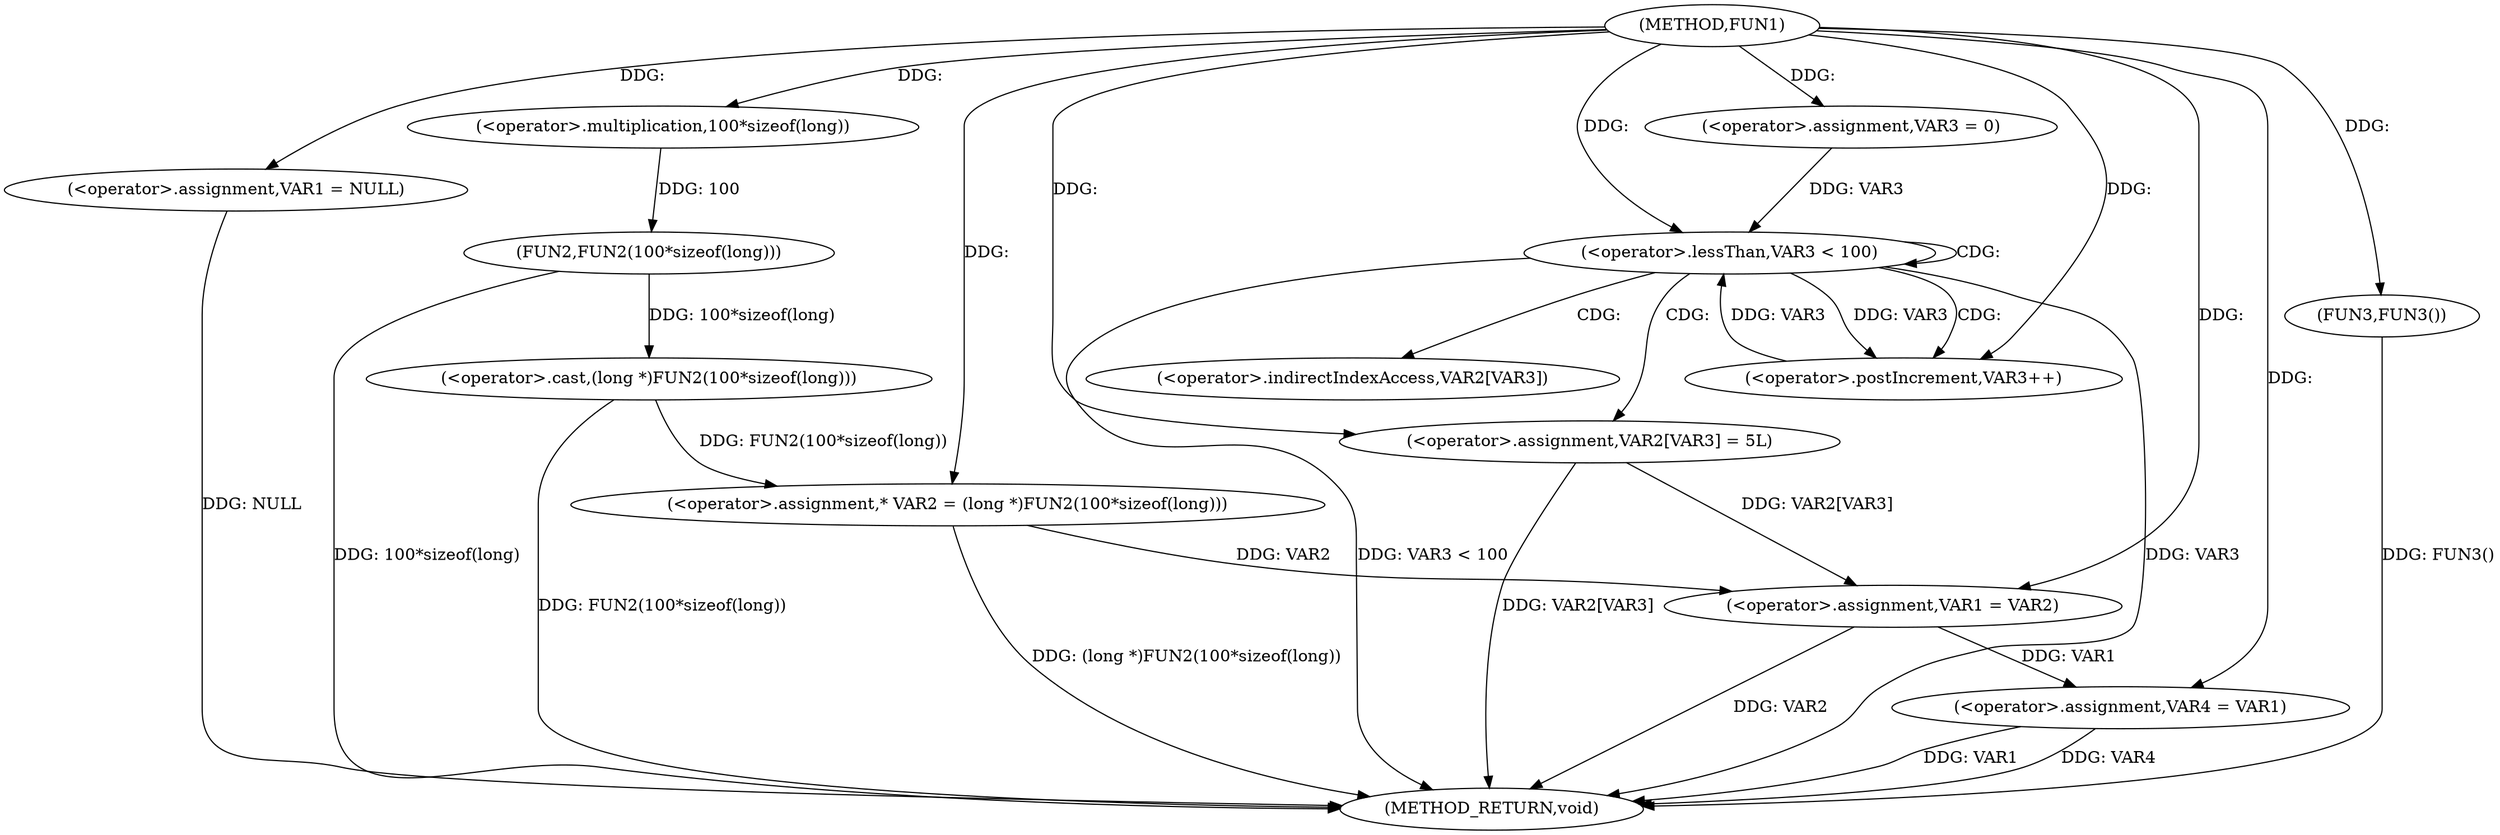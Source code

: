 digraph FUN1 {  
"1000100" [label = "(METHOD,FUN1)" ]
"1000141" [label = "(METHOD_RETURN,void)" ]
"1000103" [label = "(<operator>.assignment,VAR1 = NULL)" ]
"1000108" [label = "(<operator>.assignment,* VAR2 = (long *)FUN2(100*sizeof(long)))" ]
"1000110" [label = "(<operator>.cast,(long *)FUN2(100*sizeof(long)))" ]
"1000112" [label = "(FUN2,FUN2(100*sizeof(long)))" ]
"1000113" [label = "(<operator>.multiplication,100*sizeof(long))" ]
"1000120" [label = "(<operator>.assignment,VAR3 = 0)" ]
"1000123" [label = "(<operator>.lessThan,VAR3 < 100)" ]
"1000126" [label = "(<operator>.postIncrement,VAR3++)" ]
"1000129" [label = "(<operator>.assignment,VAR2[VAR3] = 5L)" ]
"1000134" [label = "(<operator>.assignment,VAR1 = VAR2)" ]
"1000137" [label = "(<operator>.assignment,VAR4 = VAR1)" ]
"1000140" [label = "(FUN3,FUN3())" ]
"1000130" [label = "(<operator>.indirectIndexAccess,VAR2[VAR3])" ]
  "1000103" -> "1000141"  [ label = "DDG: NULL"] 
  "1000140" -> "1000141"  [ label = "DDG: FUN3()"] 
  "1000110" -> "1000141"  [ label = "DDG: FUN2(100*sizeof(long))"] 
  "1000134" -> "1000141"  [ label = "DDG: VAR2"] 
  "1000137" -> "1000141"  [ label = "DDG: VAR4"] 
  "1000123" -> "1000141"  [ label = "DDG: VAR3"] 
  "1000129" -> "1000141"  [ label = "DDG: VAR2[VAR3]"] 
  "1000123" -> "1000141"  [ label = "DDG: VAR3 < 100"] 
  "1000137" -> "1000141"  [ label = "DDG: VAR1"] 
  "1000112" -> "1000141"  [ label = "DDG: 100*sizeof(long)"] 
  "1000108" -> "1000141"  [ label = "DDG: (long *)FUN2(100*sizeof(long))"] 
  "1000100" -> "1000103"  [ label = "DDG: "] 
  "1000110" -> "1000108"  [ label = "DDG: FUN2(100*sizeof(long))"] 
  "1000100" -> "1000108"  [ label = "DDG: "] 
  "1000112" -> "1000110"  [ label = "DDG: 100*sizeof(long)"] 
  "1000113" -> "1000112"  [ label = "DDG: 100"] 
  "1000100" -> "1000113"  [ label = "DDG: "] 
  "1000100" -> "1000120"  [ label = "DDG: "] 
  "1000120" -> "1000123"  [ label = "DDG: VAR3"] 
  "1000126" -> "1000123"  [ label = "DDG: VAR3"] 
  "1000100" -> "1000123"  [ label = "DDG: "] 
  "1000123" -> "1000126"  [ label = "DDG: VAR3"] 
  "1000100" -> "1000126"  [ label = "DDG: "] 
  "1000100" -> "1000129"  [ label = "DDG: "] 
  "1000129" -> "1000134"  [ label = "DDG: VAR2[VAR3]"] 
  "1000108" -> "1000134"  [ label = "DDG: VAR2"] 
  "1000100" -> "1000134"  [ label = "DDG: "] 
  "1000134" -> "1000137"  [ label = "DDG: VAR1"] 
  "1000100" -> "1000137"  [ label = "DDG: "] 
  "1000100" -> "1000140"  [ label = "DDG: "] 
  "1000123" -> "1000129"  [ label = "CDG: "] 
  "1000123" -> "1000123"  [ label = "CDG: "] 
  "1000123" -> "1000130"  [ label = "CDG: "] 
  "1000123" -> "1000126"  [ label = "CDG: "] 
}
